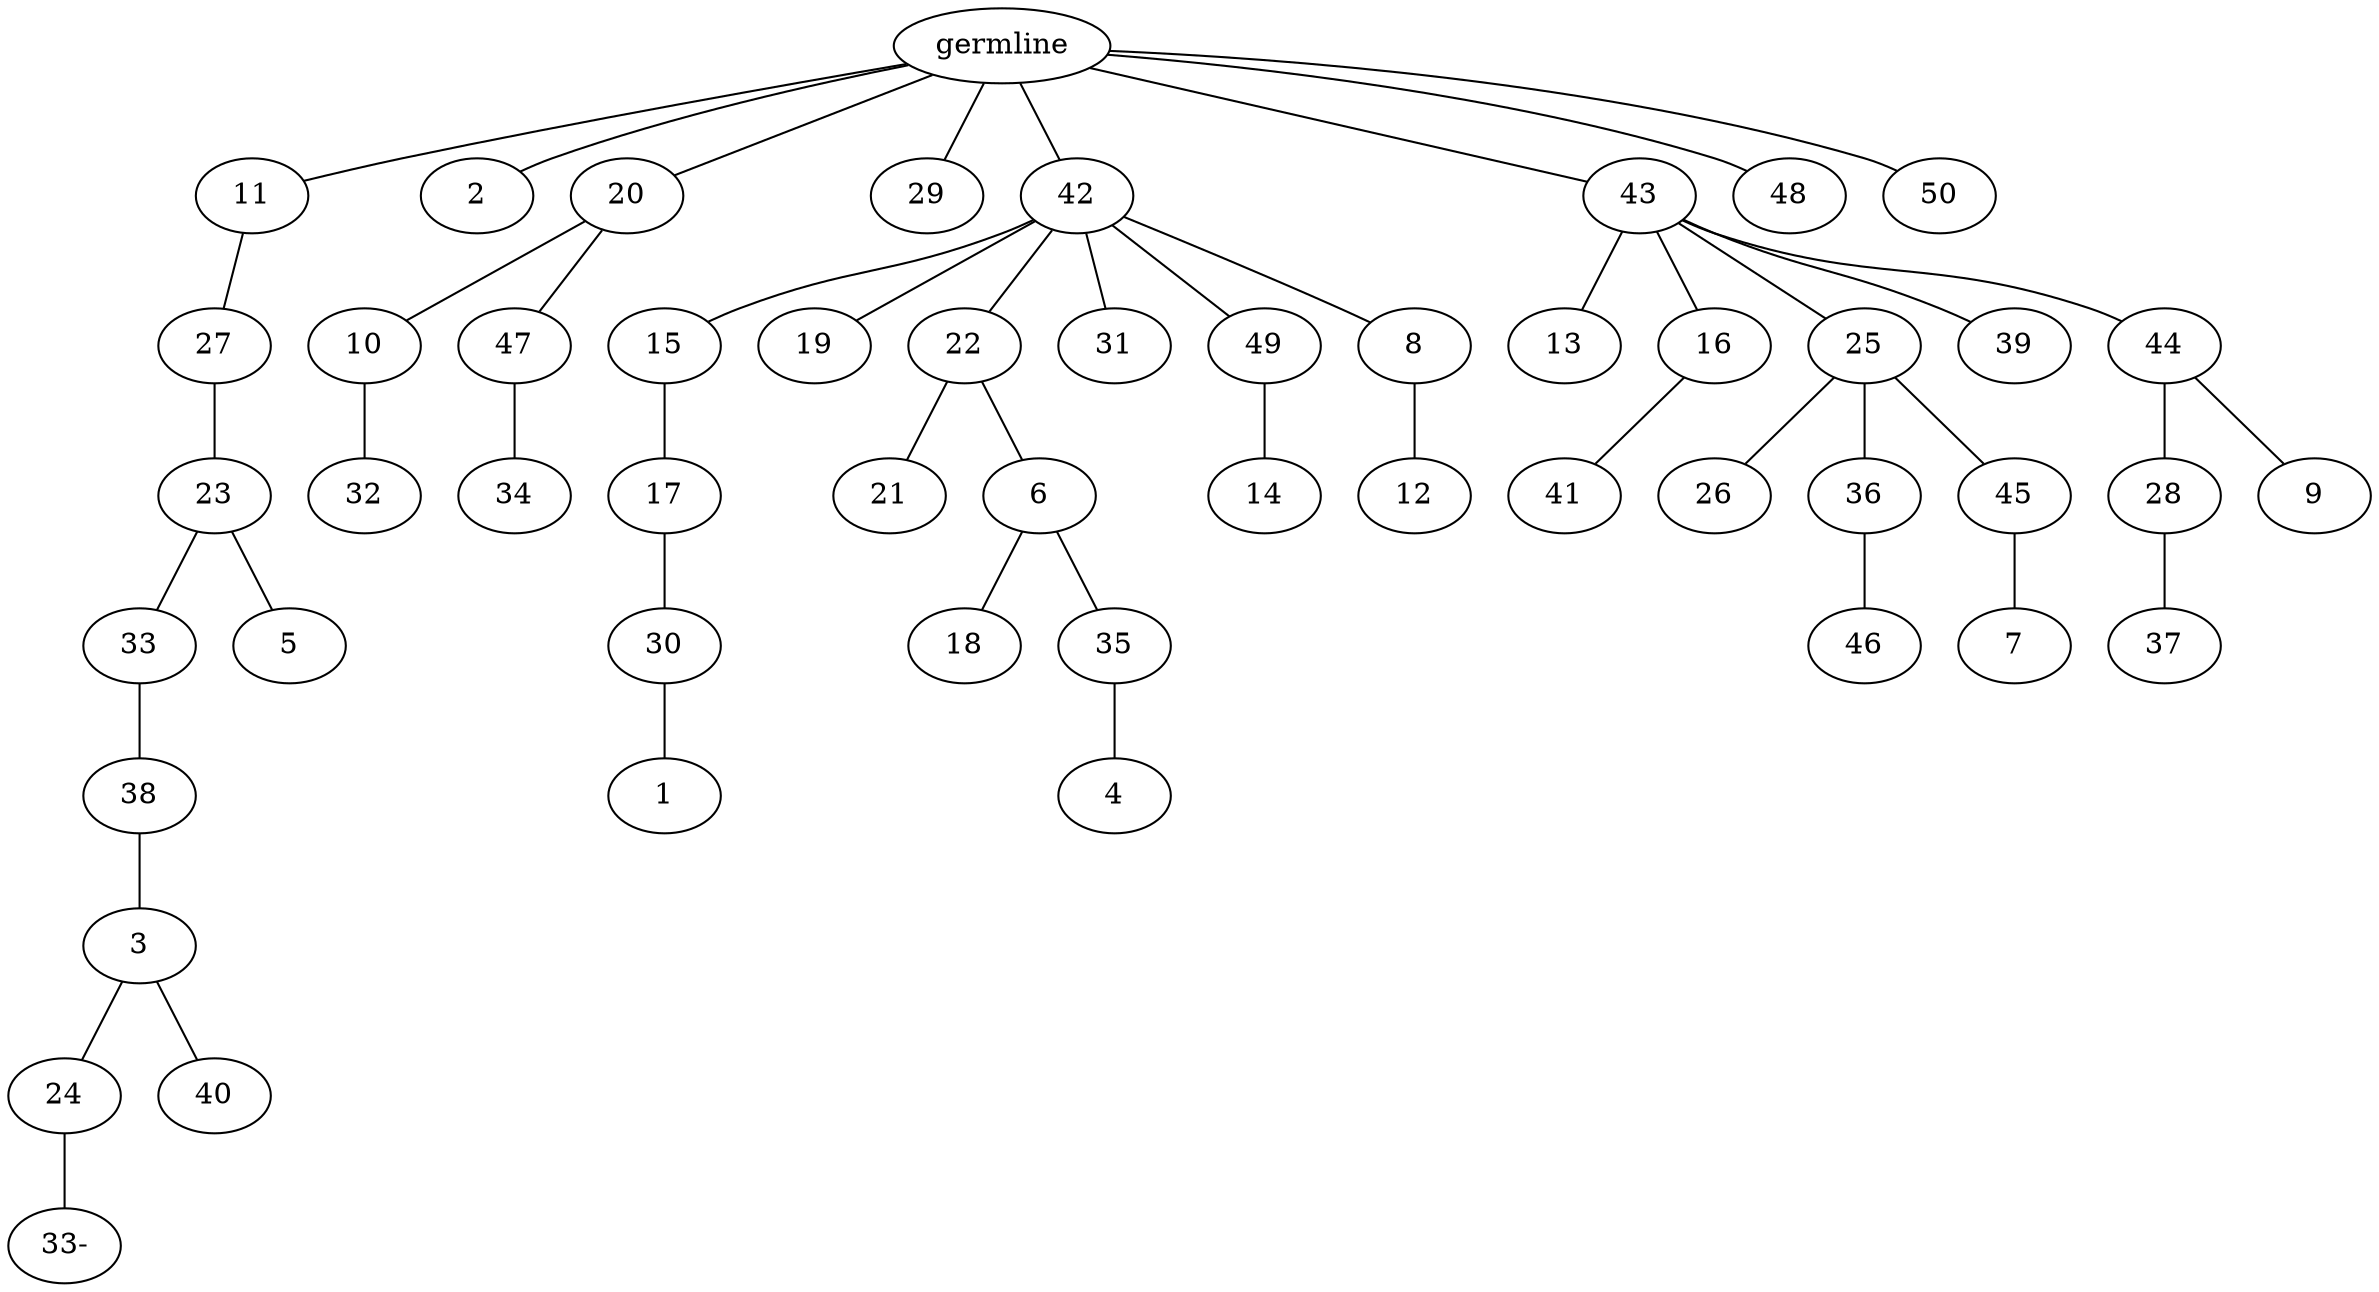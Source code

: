graph tree {
    "140650224748336" [label="germline"];
    "140650224749200" [label="11"];
    "140650224749824" [label="27"];
    "140650224750256" [label="23"];
    "140650224771232" [label="33"];
    "140650224771664" [label="38"];
    "140650224772096" [label="3"];
    "140650224772528" [label="24"];
    "140650224749488" [label="33-"];
    "140650224772864" [label="40"];
    "140650224771568" [label="5"];
    "140650224749728" [label="2"];
    "140650224748432" [label="20"];
    "140650224772048" [label="10"];
    "140650224773968" [label="32"];
    "140650224773728" [label="47"];
    "140650224774496" [label="34"];
    "140650224750352" [label="29"];
    "140650224772432" [label="42"];
    "140650224775280" [label="15"];
    "140650224775760" [label="17"];
    "140650224776192" [label="30"];
    "140650224776624" [label="1"];
    "140650224775664" [label="19"];
    "140650224775328" [label="22"];
    "140650224776912" [label="21"];
    "140650224777008" [label="6"];
    "140650224777824" [label="18"];
    "140650224777968" [label="35"];
    "140650224778544" [label="4"];
    "140650224776528" [label="31"];
    "140650224777056" [label="49"];
    "140650224778928" [label="14"];
    "140650224779072" [label="8"];
    "140650224779808" [label="12"];
    "140650224774640" [label="43"];
    "140650224780096" [label="13"];
    "140650224668832" [label="16"];
    "140650224672672" [label="41"];
    "140650224672048" [label="25"];
    "140650224671280" [label="26"];
    "140650224670416" [label="36"];
    "140650224699664" [label="46"];
    "140650224700432" [label="45"];
    "140650224698224" [label="7"];
    "140650224671568" [label="39"];
    "140650224700624" [label="44"];
    "140650224634752" [label="28"];
    "140650224633744" [label="37"];
    "140650224632016" [label="9"];
    "140650224669792" [label="48"];
    "140650224774928" [label="50"];
    "140650224748336" -- "140650224749200";
    "140650224748336" -- "140650224749728";
    "140650224748336" -- "140650224748432";
    "140650224748336" -- "140650224750352";
    "140650224748336" -- "140650224772432";
    "140650224748336" -- "140650224774640";
    "140650224748336" -- "140650224669792";
    "140650224748336" -- "140650224774928";
    "140650224749200" -- "140650224749824";
    "140650224749824" -- "140650224750256";
    "140650224750256" -- "140650224771232";
    "140650224750256" -- "140650224771568";
    "140650224771232" -- "140650224771664";
    "140650224771664" -- "140650224772096";
    "140650224772096" -- "140650224772528";
    "140650224772096" -- "140650224772864";
    "140650224772528" -- "140650224749488";
    "140650224748432" -- "140650224772048";
    "140650224748432" -- "140650224773728";
    "140650224772048" -- "140650224773968";
    "140650224773728" -- "140650224774496";
    "140650224772432" -- "140650224775280";
    "140650224772432" -- "140650224775664";
    "140650224772432" -- "140650224775328";
    "140650224772432" -- "140650224776528";
    "140650224772432" -- "140650224777056";
    "140650224772432" -- "140650224779072";
    "140650224775280" -- "140650224775760";
    "140650224775760" -- "140650224776192";
    "140650224776192" -- "140650224776624";
    "140650224775328" -- "140650224776912";
    "140650224775328" -- "140650224777008";
    "140650224777008" -- "140650224777824";
    "140650224777008" -- "140650224777968";
    "140650224777968" -- "140650224778544";
    "140650224777056" -- "140650224778928";
    "140650224779072" -- "140650224779808";
    "140650224774640" -- "140650224780096";
    "140650224774640" -- "140650224668832";
    "140650224774640" -- "140650224672048";
    "140650224774640" -- "140650224671568";
    "140650224774640" -- "140650224700624";
    "140650224668832" -- "140650224672672";
    "140650224672048" -- "140650224671280";
    "140650224672048" -- "140650224670416";
    "140650224672048" -- "140650224700432";
    "140650224670416" -- "140650224699664";
    "140650224700432" -- "140650224698224";
    "140650224700624" -- "140650224634752";
    "140650224700624" -- "140650224632016";
    "140650224634752" -- "140650224633744";
}

